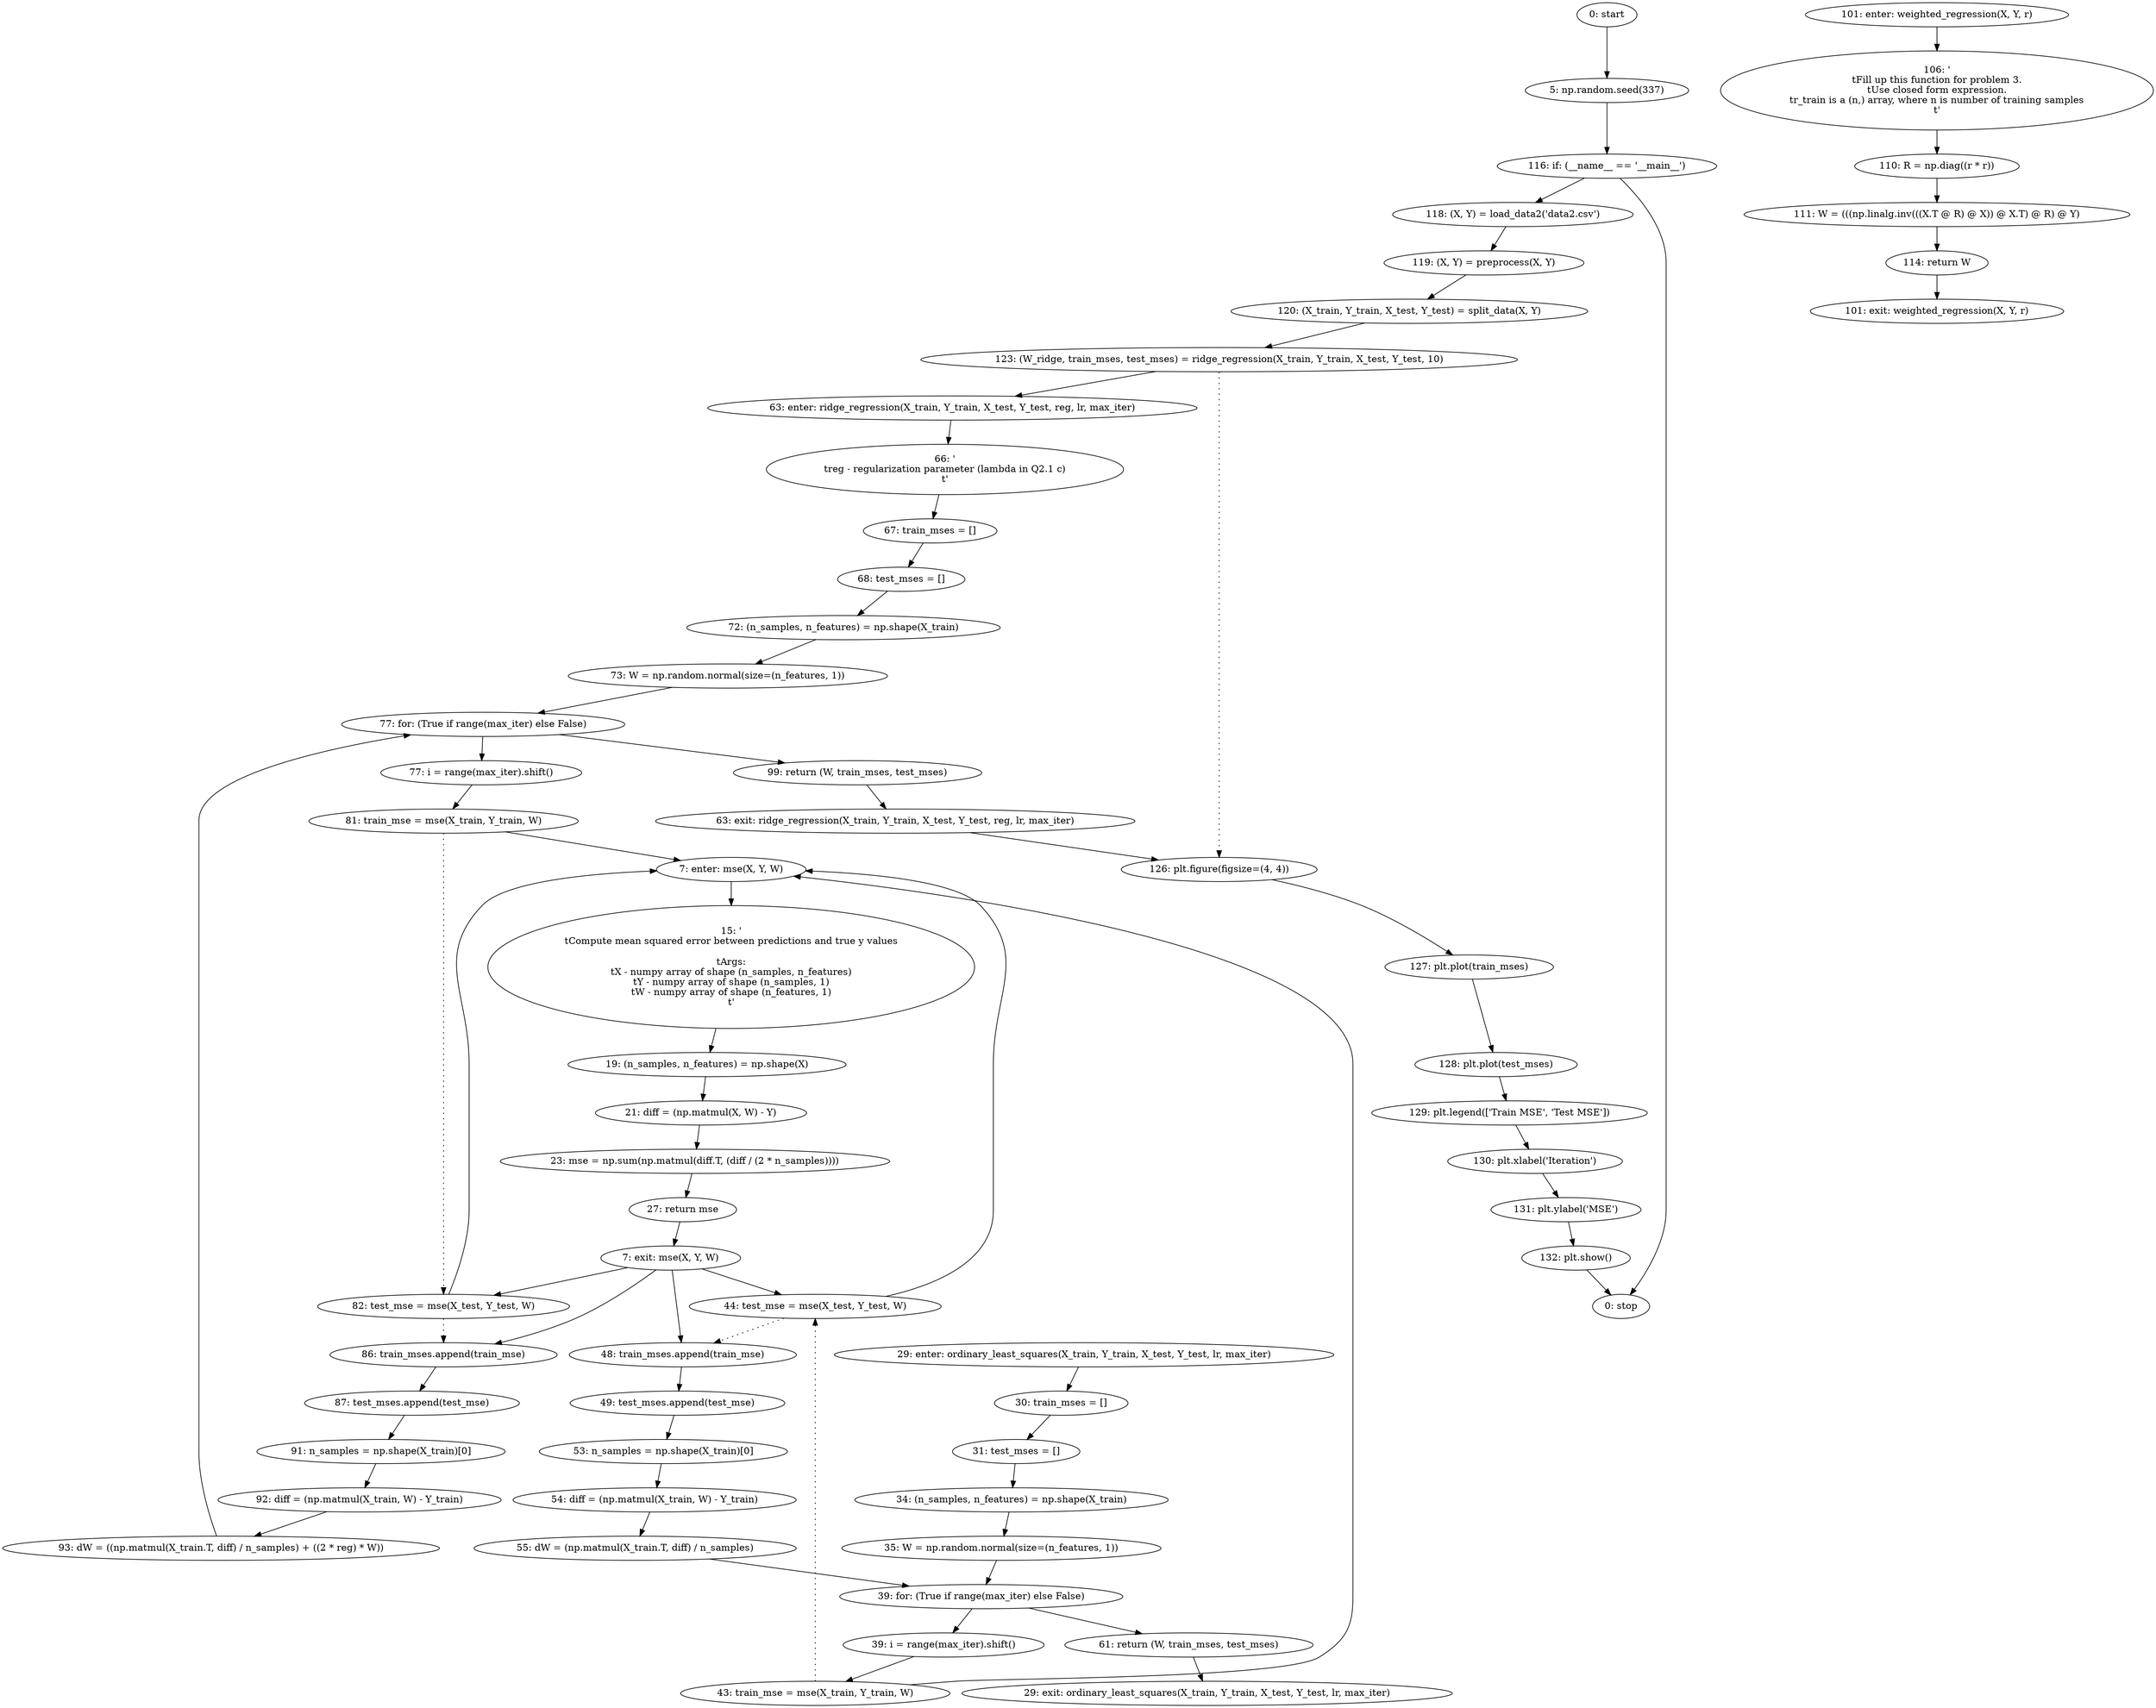 strict digraph "" {
	node [label="\N"];
	0	 [label="0: start"];
	1	 [label="5: np.random.seed(337)"];
	0 -> 1;
	48	 [label="116: if: (__name__ == '__main__')"];
	1 -> 48;
	49	 [label="118: (X, Y) = load_data2('data2.csv')"];
	48 -> 49;
	60	 [label="0: stop"];
	48 -> 60;
	2	 [label="7: enter: mse(X, Y, W)"];
	4	 [label="15: '\n\tCompute mean squared error between predictions and true y values\n\n\tArgs:\n\tX - numpy array of shape (n_samples, n_features)\n\tY \
- numpy array of shape (n_samples, 1)\n\tW - numpy array of shape (n_features, 1)\n\t'"];
	2 -> 4;
	5	 [label="19: (n_samples, n_features) = np.shape(X)"];
	4 -> 5;
	17	 [label="43: train_mse = mse(X_train, Y_train, W)"];
	17 -> 2;
	18	 [label="44: test_mse = mse(X_test, Y_test, W)"];
	17 -> 18	 [style=dotted,
		weight=100];
	18 -> 2;
	19	 [label="48: train_mses.append(train_mse)"];
	18 -> 19	 [style=dotted,
		weight=100];
	20	 [label="49: test_mses.append(test_mse)"];
	19 -> 20;
	34	 [label="81: train_mse = mse(X_train, Y_train, W)"];
	34 -> 2;
	35	 [label="82: test_mse = mse(X_test, Y_test, W)"];
	34 -> 35	 [style=dotted,
		weight=100];
	35 -> 2;
	36	 [label="86: train_mses.append(train_mse)"];
	35 -> 36	 [style=dotted,
		weight=100];
	37	 [label="87: test_mses.append(test_mse)"];
	36 -> 37;
	3	 [label="7: exit: mse(X, Y, W)"];
	3 -> 18;
	3 -> 19;
	3 -> 35;
	3 -> 36;
	8	 [label="27: return mse"];
	8 -> 3;
	6	 [label="21: diff = (np.matmul(X, W) - Y)"];
	5 -> 6;
	7	 [label="23: mse = np.sum(np.matmul(diff.T, (diff / (2 * n_samples))))"];
	6 -> 7;
	7 -> 8;
	9	 [label="29: enter: ordinary_least_squares(X_train, Y_train, X_test, Y_test, lr, max_iter)"];
	11	 [label="30: train_mses = []"];
	9 -> 11;
	12	 [label="31: test_mses = []"];
	11 -> 12;
	10	 [label="29: exit: ordinary_least_squares(X_train, Y_train, X_test, Y_test, lr, max_iter)"];
	24	 [label="61: return (W, train_mses, test_mses)"];
	24 -> 10;
	13	 [label="34: (n_samples, n_features) = np.shape(X_train)"];
	12 -> 13;
	14	 [label="35: W = np.random.normal(size=(n_features, 1))"];
	13 -> 14;
	15	 [label="39: for: (True if range(max_iter) else False)"];
	14 -> 15;
	15 -> 24;
	16	 [label="39: i = range(max_iter).shift()"];
	15 -> 16;
	16 -> 17;
	23	 [label="55: dW = (np.matmul(X_train.T, diff) / n_samples)"];
	23 -> 15;
	21	 [label="53: n_samples = np.shape(X_train)[0]"];
	20 -> 21;
	22	 [label="54: diff = (np.matmul(X_train, W) - Y_train)"];
	21 -> 22;
	22 -> 23;
	25	 [label="63: enter: ridge_regression(X_train, Y_train, X_test, Y_test, reg, lr, max_iter)"];
	27	 [label="66: '\n\treg - regularization parameter (lambda in Q2.1 c)\n\t'"];
	25 -> 27;
	28	 [label="67: train_mses = []"];
	27 -> 28;
	52	 [label="123: (W_ridge, train_mses, test_mses) = ridge_regression(X_train, Y_train, X_test, Y_test, 10)"];
	52 -> 25;
	53	 [label="126: plt.figure(figsize=(4, 4))"];
	52 -> 53	 [style=dotted,
		weight=100];
	54	 [label="127: plt.plot(train_mses)"];
	53 -> 54;
	26	 [label="63: exit: ridge_regression(X_train, Y_train, X_test, Y_test, reg, lr, max_iter)"];
	26 -> 53;
	41	 [label="99: return (W, train_mses, test_mses)"];
	41 -> 26;
	29	 [label="68: test_mses = []"];
	28 -> 29;
	30	 [label="72: (n_samples, n_features) = np.shape(X_train)"];
	29 -> 30;
	31	 [label="73: W = np.random.normal(size=(n_features, 1))"];
	30 -> 31;
	32	 [label="77: for: (True if range(max_iter) else False)"];
	31 -> 32;
	32 -> 41;
	33	 [label="77: i = range(max_iter).shift()"];
	32 -> 33;
	33 -> 34;
	40	 [label="93: dW = ((np.matmul(X_train.T, diff) / n_samples) + ((2 * reg) * W))"];
	40 -> 32;
	38	 [label="91: n_samples = np.shape(X_train)[0]"];
	37 -> 38;
	39	 [label="92: diff = (np.matmul(X_train, W) - Y_train)"];
	38 -> 39;
	39 -> 40;
	42	 [label="101: enter: weighted_regression(X, Y, r)"];
	44	 [label="106: '\n\tFill up this function for problem 3.\n\tUse closed form expression.\n\tr_train is a (n,) array, where n is number of training \
samples\n\t'"];
	42 -> 44;
	45	 [label="110: R = np.diag((r * r))"];
	44 -> 45;
	43	 [label="101: exit: weighted_regression(X, Y, r)"];
	47	 [label="114: return W"];
	47 -> 43;
	46	 [label="111: W = (((np.linalg.inv(((X.T @ R) @ X)) @ X.T) @ R) @ Y)"];
	45 -> 46;
	46 -> 47;
	50	 [label="119: (X, Y) = preprocess(X, Y)"];
	49 -> 50;
	51	 [label="120: (X_train, Y_train, X_test, Y_test) = split_data(X, Y)"];
	50 -> 51;
	51 -> 52;
	55	 [label="128: plt.plot(test_mses)"];
	54 -> 55;
	56	 [label="129: plt.legend(['Train MSE', 'Test MSE'])"];
	55 -> 56;
	57	 [label="130: plt.xlabel('Iteration')"];
	56 -> 57;
	58	 [label="131: plt.ylabel('MSE')"];
	57 -> 58;
	59	 [label="132: plt.show()"];
	58 -> 59;
	59 -> 60;
}


